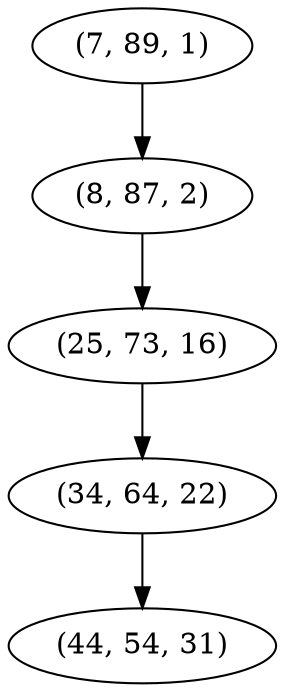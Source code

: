 digraph tree {
    "(7, 89, 1)";
    "(8, 87, 2)";
    "(25, 73, 16)";
    "(34, 64, 22)";
    "(44, 54, 31)";
    "(7, 89, 1)" -> "(8, 87, 2)";
    "(8, 87, 2)" -> "(25, 73, 16)";
    "(25, 73, 16)" -> "(34, 64, 22)";
    "(34, 64, 22)" -> "(44, 54, 31)";
}
